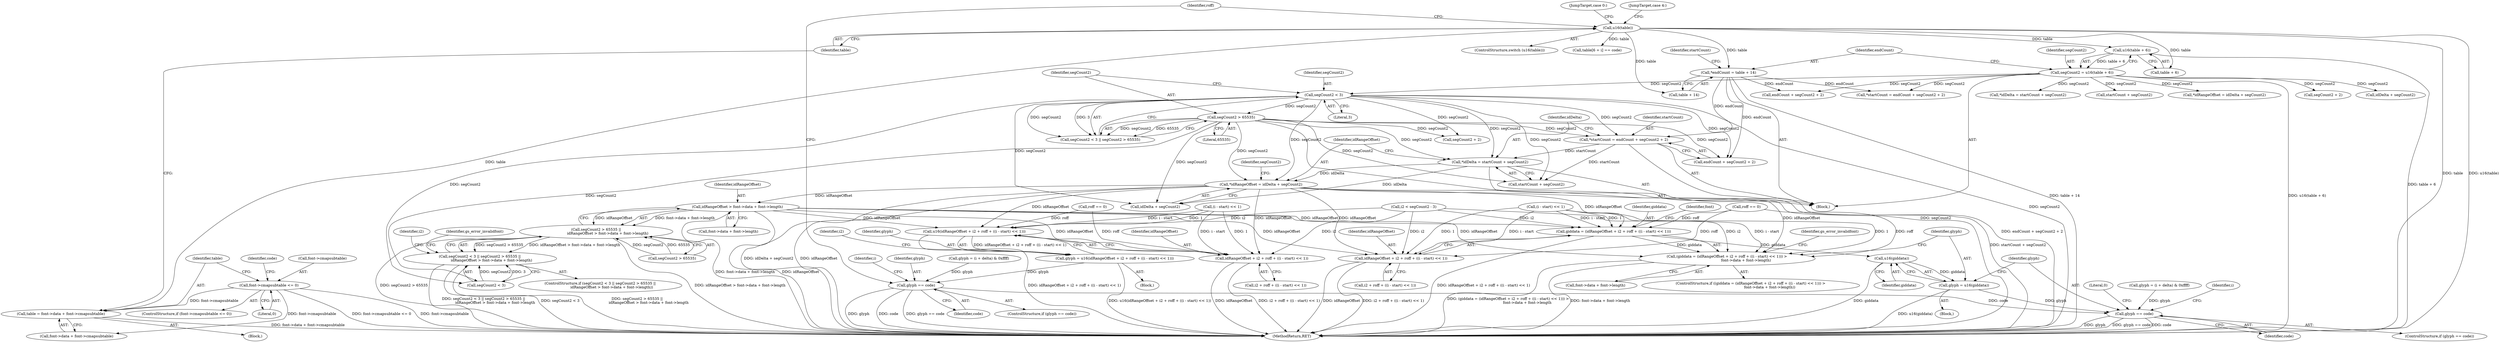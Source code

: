 digraph "0_ghostscript_961b10cdd71403072fb99401a45f3bef6ce53626@pointer" {
"1000591" [label="(Call,*idRangeOffset = idDelta + segCount2)"];
"1000585" [label="(Call,*idDelta = startCount + segCount2)"];
"1000577" [label="(Call,*startCount = endCount + segCount2 + 2)"];
"1000540" [label="(Call,*endCount = table + 14)"];
"1000482" [label="(Call,u16(table))"];
"1000472" [label="(Call,table = font->data + font->cmapsubtable)"];
"1000465" [label="(Call,font->cmapsubtable <= 0)"];
"1000568" [label="(Call,segCount2 < 3)"];
"1000533" [label="(Call,segCount2 = u16(table + 6))"];
"1000535" [label="(Call,u16(table + 6))"];
"1000571" [label="(Call,segCount2 > 65535)"];
"1000607" [label="(Call,idRangeOffset > font->data + font->length)"];
"1000603" [label="(Call,segCount2 > 65535 ||\n                    idRangeOffset > font->data + font->length)"];
"1000599" [label="(Call,segCount2 < 3 || segCount2 > 65535 ||\n                    idRangeOffset > font->data + font->length)"];
"1000646" [label="(Call,u16(idRangeOffset + i2 + roff + ((i - start) << 1)))"];
"1000644" [label="(Call,glyph = u16(idRangeOffset + i2 + roff + ((i - start) << 1)))"];
"1000659" [label="(Call,glyph == code)"];
"1000709" [label="(Call,glyph == code)"];
"1000647" [label="(Call,idRangeOffset + i2 + roff + ((i - start) << 1))"];
"1000680" [label="(Call,(giddata = (idRangeOffset + i2 + roff + ((i - start) << 1))) >\n                                 font->data + font->length)"];
"1000681" [label="(Call,giddata = (idRangeOffset + i2 + roff + ((i - start) << 1)))"];
"1000706" [label="(Call,u16(giddata))"];
"1000704" [label="(Call,glyph = u16(giddata))"];
"1000683" [label="(Call,idRangeOffset + i2 + roff + ((i - start) << 1))"];
"1000648" [label="(Identifier,idRangeOffset)"];
"1000587" [label="(Call,startCount + segCount2)"];
"1000577" [label="(Call,*startCount = endCount + segCount2 + 2)"];
"1000603" [label="(Call,segCount2 > 65535 ||\n                    idRangeOffset > font->data + font->length)"];
"1000707" [label="(Identifier,giddata)"];
"1000466" [label="(Call,font->cmapsubtable)"];
"1000704" [label="(Call,glyph = u16(giddata))"];
"1000670" [label="(Call,glyph = (i + delta) & 0xffff)"];
"1000542" [label="(Call,table + 14)"];
"1000696" [label="(Identifier,font)"];
"1000483" [label="(Identifier,table)"];
"1000585" [label="(Call,*idDelta = startCount + segCount2)"];
"1000473" [label="(Identifier,table)"];
"1000620" [label="(Identifier,i2)"];
"1000680" [label="(Call,(giddata = (idRangeOffset + i2 + roff + ((i - start) << 1))) >\n                                 font->data + font->length)"];
"1000631" [label="(Call,roff == 0)"];
"1000571" [label="(Call,segCount2 > 65535)"];
"1000567" [label="(Call,segCount2 < 3 || segCount2 > 65535)"];
"1000685" [label="(Call,i2 + roff + ((i - start) << 1))"];
"1000678" [label="(Block,)"];
"1000714" [label="(Identifier,i)"];
"1000531" [label="(Block,)"];
"1000481" [label="(ControlStructure,switch (u16(table)))"];
"1000689" [label="(Call,(i - start) << 1)"];
"1000706" [label="(Call,u16(giddata))"];
"1000482" [label="(Call,u16(table))"];
"1000462" [label="(Block,)"];
"1000604" [label="(Call,segCount2 > 65535)"];
"1000683" [label="(Call,idRangeOffset + i2 + roff + ((i - start) << 1))"];
"1000659" [label="(Call,glyph == code)"];
"1000622" [label="(Call,i2 < segCount2 - 3)"];
"1000556" [label="(Call,startCount + segCount2)"];
"1000617" [label="(Identifier,gs_error_invalidfont)"];
"1000536" [label="(Call,table + 6)"];
"1000570" [label="(Literal,3)"];
"1000548" [label="(Call,endCount + segCount2 + 2)"];
"1000646" [label="(Call,u16(idRangeOffset + i2 + roff + ((i - start) << 1)))"];
"1000586" [label="(Identifier,idDelta)"];
"1000534" [label="(Identifier,segCount2)"];
"1000471" [label="(Identifier,code)"];
"1000653" [label="(Call,(i - start) << 1)"];
"1000465" [label="(Call,font->cmapsubtable <= 0)"];
"1000560" [label="(Call,*idRangeOffset = idDelta + segCount2)"];
"1000705" [label="(Identifier,glyph)"];
"1000649" [label="(Call,i2 + roff + ((i - start) << 1))"];
"1000572" [label="(Identifier,segCount2)"];
"1000609" [label="(Call,font->data + font->length)"];
"1000533" [label="(Call,segCount2 = u16(table + 6))"];
"1000647" [label="(Call,idRangeOffset + i2 + roff + ((i - start) << 1))"];
"1000661" [label="(Identifier,code)"];
"1000735" [label="(Literal,0)"];
"1000684" [label="(Identifier,idRangeOffset)"];
"1000550" [label="(Call,segCount2 + 2)"];
"1000546" [label="(Call,*startCount = endCount + segCount2 + 2)"];
"1000679" [label="(ControlStructure,if ((giddata = (idRangeOffset + i2 + roff + ((i - start) << 1))) >\n                                 font->data + font->length))"];
"1000579" [label="(Call,endCount + segCount2 + 2)"];
"1000547" [label="(Identifier,startCount)"];
"1000682" [label="(Identifier,giddata)"];
"1000540" [label="(Call,*endCount = table + 14)"];
"1000681" [label="(Call,giddata = (idRangeOffset + i2 + roff + ((i - start) << 1)))"];
"1000541" [label="(Identifier,endCount)"];
"1000599" [label="(Call,segCount2 < 3 || segCount2 > 65535 ||\n                    idRangeOffset > font->data + font->length)"];
"1000469" [label="(Literal,0)"];
"1000562" [label="(Call,idDelta + segCount2)"];
"1000530" [label="(JumpTarget,case 4:)"];
"1000607" [label="(Call,idRangeOffset > font->data + font->length)"];
"1000664" [label="(Identifier,i)"];
"1000474" [label="(Call,font->data + font->cmapsubtable)"];
"1000554" [label="(Call,*idDelta = startCount + segCount2)"];
"1000519" [label="(Call,table[6 + i] == code)"];
"1000643" [label="(Block,)"];
"1000709" [label="(Call,glyph == code)"];
"1000694" [label="(Call,font->data + font->length)"];
"1000472" [label="(Call,table = font->data + font->cmapsubtable)"];
"1000645" [label="(Identifier,glyph)"];
"1000667" [label="(Identifier,roff)"];
"1000660" [label="(Identifier,glyph)"];
"1000600" [label="(Call,segCount2 < 3)"];
"1000573" [label="(Literal,65535)"];
"1000581" [label="(Call,segCount2 + 2)"];
"1000644" [label="(Call,glyph = u16(idRangeOffset + i2 + roff + ((i - start) << 1)))"];
"1000635" [label="(Call,glyph = (i + delta) & 0xffff)"];
"1000711" [label="(Identifier,code)"];
"1000591" [label="(Call,*idRangeOffset = idDelta + segCount2)"];
"1000598" [label="(ControlStructure,if (segCount2 < 3 || segCount2 > 65535 ||\n                    idRangeOffset > font->data + font->length))"];
"1000601" [label="(Identifier,segCount2)"];
"1000708" [label="(ControlStructure,if (glyph == code))"];
"1000666" [label="(Call,roff == 0)"];
"1000878" [label="(MethodReturn,RET)"];
"1000569" [label="(Identifier,segCount2)"];
"1000710" [label="(Identifier,glyph)"];
"1000568" [label="(Call,segCount2 < 3)"];
"1000608" [label="(Identifier,idRangeOffset)"];
"1000485" [label="(JumpTarget,case 0:)"];
"1000535" [label="(Call,u16(table + 6))"];
"1000592" [label="(Identifier,idRangeOffset)"];
"1000578" [label="(Identifier,startCount)"];
"1000628" [label="(Identifier,i2)"];
"1000464" [label="(ControlStructure,if (font->cmapsubtable <= 0))"];
"1000593" [label="(Call,idDelta + segCount2)"];
"1000703" [label="(Identifier,gs_error_invalidfont)"];
"1000658" [label="(ControlStructure,if (glyph == code))"];
"1000591" -> "1000531"  [label="AST: "];
"1000591" -> "1000593"  [label="CFG: "];
"1000592" -> "1000591"  [label="AST: "];
"1000593" -> "1000591"  [label="AST: "];
"1000601" -> "1000591"  [label="CFG: "];
"1000591" -> "1000878"  [label="DDG: idRangeOffset"];
"1000591" -> "1000878"  [label="DDG: idDelta + segCount2"];
"1000585" -> "1000591"  [label="DDG: idDelta"];
"1000568" -> "1000591"  [label="DDG: segCount2"];
"1000571" -> "1000591"  [label="DDG: segCount2"];
"1000591" -> "1000607"  [label="DDG: idRangeOffset"];
"1000591" -> "1000646"  [label="DDG: idRangeOffset"];
"1000591" -> "1000647"  [label="DDG: idRangeOffset"];
"1000591" -> "1000680"  [label="DDG: idRangeOffset"];
"1000591" -> "1000681"  [label="DDG: idRangeOffset"];
"1000591" -> "1000683"  [label="DDG: idRangeOffset"];
"1000585" -> "1000531"  [label="AST: "];
"1000585" -> "1000587"  [label="CFG: "];
"1000586" -> "1000585"  [label="AST: "];
"1000587" -> "1000585"  [label="AST: "];
"1000592" -> "1000585"  [label="CFG: "];
"1000585" -> "1000878"  [label="DDG: startCount + segCount2"];
"1000577" -> "1000585"  [label="DDG: startCount"];
"1000568" -> "1000585"  [label="DDG: segCount2"];
"1000571" -> "1000585"  [label="DDG: segCount2"];
"1000585" -> "1000593"  [label="DDG: idDelta"];
"1000577" -> "1000531"  [label="AST: "];
"1000577" -> "1000579"  [label="CFG: "];
"1000578" -> "1000577"  [label="AST: "];
"1000579" -> "1000577"  [label="AST: "];
"1000586" -> "1000577"  [label="CFG: "];
"1000577" -> "1000878"  [label="DDG: endCount + segCount2 + 2"];
"1000540" -> "1000577"  [label="DDG: endCount"];
"1000568" -> "1000577"  [label="DDG: segCount2"];
"1000571" -> "1000577"  [label="DDG: segCount2"];
"1000577" -> "1000587"  [label="DDG: startCount"];
"1000540" -> "1000531"  [label="AST: "];
"1000540" -> "1000542"  [label="CFG: "];
"1000541" -> "1000540"  [label="AST: "];
"1000542" -> "1000540"  [label="AST: "];
"1000547" -> "1000540"  [label="CFG: "];
"1000540" -> "1000878"  [label="DDG: table + 14"];
"1000482" -> "1000540"  [label="DDG: table"];
"1000540" -> "1000546"  [label="DDG: endCount"];
"1000540" -> "1000548"  [label="DDG: endCount"];
"1000540" -> "1000579"  [label="DDG: endCount"];
"1000482" -> "1000481"  [label="AST: "];
"1000482" -> "1000483"  [label="CFG: "];
"1000483" -> "1000482"  [label="AST: "];
"1000485" -> "1000482"  [label="CFG: "];
"1000530" -> "1000482"  [label="CFG: "];
"1000667" -> "1000482"  [label="CFG: "];
"1000482" -> "1000878"  [label="DDG: table"];
"1000482" -> "1000878"  [label="DDG: u16(table)"];
"1000472" -> "1000482"  [label="DDG: table"];
"1000482" -> "1000519"  [label="DDG: table"];
"1000482" -> "1000535"  [label="DDG: table"];
"1000482" -> "1000536"  [label="DDG: table"];
"1000482" -> "1000542"  [label="DDG: table"];
"1000472" -> "1000462"  [label="AST: "];
"1000472" -> "1000474"  [label="CFG: "];
"1000473" -> "1000472"  [label="AST: "];
"1000474" -> "1000472"  [label="AST: "];
"1000483" -> "1000472"  [label="CFG: "];
"1000472" -> "1000878"  [label="DDG: font->data + font->cmapsubtable"];
"1000465" -> "1000472"  [label="DDG: font->cmapsubtable"];
"1000465" -> "1000464"  [label="AST: "];
"1000465" -> "1000469"  [label="CFG: "];
"1000466" -> "1000465"  [label="AST: "];
"1000469" -> "1000465"  [label="AST: "];
"1000471" -> "1000465"  [label="CFG: "];
"1000473" -> "1000465"  [label="CFG: "];
"1000465" -> "1000878"  [label="DDG: font->cmapsubtable <= 0"];
"1000465" -> "1000878"  [label="DDG: font->cmapsubtable"];
"1000465" -> "1000474"  [label="DDG: font->cmapsubtable"];
"1000568" -> "1000567"  [label="AST: "];
"1000568" -> "1000570"  [label="CFG: "];
"1000569" -> "1000568"  [label="AST: "];
"1000570" -> "1000568"  [label="AST: "];
"1000572" -> "1000568"  [label="CFG: "];
"1000567" -> "1000568"  [label="CFG: "];
"1000568" -> "1000878"  [label="DDG: segCount2"];
"1000568" -> "1000567"  [label="DDG: segCount2"];
"1000568" -> "1000567"  [label="DDG: 3"];
"1000533" -> "1000568"  [label="DDG: segCount2"];
"1000568" -> "1000571"  [label="DDG: segCount2"];
"1000568" -> "1000579"  [label="DDG: segCount2"];
"1000568" -> "1000581"  [label="DDG: segCount2"];
"1000568" -> "1000587"  [label="DDG: segCount2"];
"1000568" -> "1000593"  [label="DDG: segCount2"];
"1000568" -> "1000600"  [label="DDG: segCount2"];
"1000533" -> "1000531"  [label="AST: "];
"1000533" -> "1000535"  [label="CFG: "];
"1000534" -> "1000533"  [label="AST: "];
"1000535" -> "1000533"  [label="AST: "];
"1000541" -> "1000533"  [label="CFG: "];
"1000533" -> "1000878"  [label="DDG: u16(table + 6)"];
"1000535" -> "1000533"  [label="DDG: table + 6"];
"1000533" -> "1000546"  [label="DDG: segCount2"];
"1000533" -> "1000548"  [label="DDG: segCount2"];
"1000533" -> "1000550"  [label="DDG: segCount2"];
"1000533" -> "1000554"  [label="DDG: segCount2"];
"1000533" -> "1000556"  [label="DDG: segCount2"];
"1000533" -> "1000560"  [label="DDG: segCount2"];
"1000533" -> "1000562"  [label="DDG: segCount2"];
"1000535" -> "1000536"  [label="CFG: "];
"1000536" -> "1000535"  [label="AST: "];
"1000535" -> "1000878"  [label="DDG: table + 6"];
"1000571" -> "1000567"  [label="AST: "];
"1000571" -> "1000573"  [label="CFG: "];
"1000572" -> "1000571"  [label="AST: "];
"1000573" -> "1000571"  [label="AST: "];
"1000567" -> "1000571"  [label="CFG: "];
"1000571" -> "1000878"  [label="DDG: segCount2"];
"1000571" -> "1000567"  [label="DDG: segCount2"];
"1000571" -> "1000567"  [label="DDG: 65535"];
"1000571" -> "1000579"  [label="DDG: segCount2"];
"1000571" -> "1000581"  [label="DDG: segCount2"];
"1000571" -> "1000587"  [label="DDG: segCount2"];
"1000571" -> "1000593"  [label="DDG: segCount2"];
"1000571" -> "1000600"  [label="DDG: segCount2"];
"1000607" -> "1000603"  [label="AST: "];
"1000607" -> "1000609"  [label="CFG: "];
"1000608" -> "1000607"  [label="AST: "];
"1000609" -> "1000607"  [label="AST: "];
"1000603" -> "1000607"  [label="CFG: "];
"1000607" -> "1000878"  [label="DDG: idRangeOffset"];
"1000607" -> "1000878"  [label="DDG: font->data + font->length"];
"1000607" -> "1000603"  [label="DDG: idRangeOffset"];
"1000607" -> "1000603"  [label="DDG: font->data + font->length"];
"1000607" -> "1000646"  [label="DDG: idRangeOffset"];
"1000607" -> "1000647"  [label="DDG: idRangeOffset"];
"1000607" -> "1000680"  [label="DDG: idRangeOffset"];
"1000607" -> "1000681"  [label="DDG: idRangeOffset"];
"1000607" -> "1000683"  [label="DDG: idRangeOffset"];
"1000603" -> "1000599"  [label="AST: "];
"1000603" -> "1000604"  [label="CFG: "];
"1000604" -> "1000603"  [label="AST: "];
"1000599" -> "1000603"  [label="CFG: "];
"1000603" -> "1000878"  [label="DDG: idRangeOffset > font->data + font->length"];
"1000603" -> "1000878"  [label="DDG: segCount2 > 65535"];
"1000603" -> "1000599"  [label="DDG: segCount2 > 65535"];
"1000603" -> "1000599"  [label="DDG: idRangeOffset > font->data + font->length"];
"1000604" -> "1000603"  [label="DDG: segCount2"];
"1000604" -> "1000603"  [label="DDG: 65535"];
"1000599" -> "1000598"  [label="AST: "];
"1000599" -> "1000600"  [label="CFG: "];
"1000600" -> "1000599"  [label="AST: "];
"1000617" -> "1000599"  [label="CFG: "];
"1000620" -> "1000599"  [label="CFG: "];
"1000599" -> "1000878"  [label="DDG: segCount2 < 3 || segCount2 > 65535 ||\n                    idRangeOffset > font->data + font->length"];
"1000599" -> "1000878"  [label="DDG: segCount2 < 3"];
"1000599" -> "1000878"  [label="DDG: segCount2 > 65535 ||\n                    idRangeOffset > font->data + font->length"];
"1000600" -> "1000599"  [label="DDG: segCount2"];
"1000600" -> "1000599"  [label="DDG: 3"];
"1000646" -> "1000644"  [label="AST: "];
"1000646" -> "1000647"  [label="CFG: "];
"1000647" -> "1000646"  [label="AST: "];
"1000644" -> "1000646"  [label="CFG: "];
"1000646" -> "1000878"  [label="DDG: idRangeOffset + i2 + roff + ((i - start) << 1)"];
"1000646" -> "1000644"  [label="DDG: idRangeOffset + i2 + roff + ((i - start) << 1)"];
"1000622" -> "1000646"  [label="DDG: i2"];
"1000631" -> "1000646"  [label="DDG: roff"];
"1000653" -> "1000646"  [label="DDG: i - start"];
"1000653" -> "1000646"  [label="DDG: 1"];
"1000644" -> "1000643"  [label="AST: "];
"1000645" -> "1000644"  [label="AST: "];
"1000628" -> "1000644"  [label="CFG: "];
"1000644" -> "1000878"  [label="DDG: u16(idRangeOffset + i2 + roff + ((i - start) << 1))"];
"1000644" -> "1000659"  [label="DDG: glyph"];
"1000659" -> "1000658"  [label="AST: "];
"1000659" -> "1000661"  [label="CFG: "];
"1000660" -> "1000659"  [label="AST: "];
"1000661" -> "1000659"  [label="AST: "];
"1000664" -> "1000659"  [label="CFG: "];
"1000667" -> "1000659"  [label="CFG: "];
"1000659" -> "1000878"  [label="DDG: glyph"];
"1000659" -> "1000878"  [label="DDG: code"];
"1000659" -> "1000878"  [label="DDG: glyph == code"];
"1000635" -> "1000659"  [label="DDG: glyph"];
"1000659" -> "1000709"  [label="DDG: code"];
"1000709" -> "1000708"  [label="AST: "];
"1000709" -> "1000711"  [label="CFG: "];
"1000710" -> "1000709"  [label="AST: "];
"1000711" -> "1000709"  [label="AST: "];
"1000714" -> "1000709"  [label="CFG: "];
"1000735" -> "1000709"  [label="CFG: "];
"1000709" -> "1000878"  [label="DDG: glyph == code"];
"1000709" -> "1000878"  [label="DDG: code"];
"1000709" -> "1000878"  [label="DDG: glyph"];
"1000704" -> "1000709"  [label="DDG: glyph"];
"1000670" -> "1000709"  [label="DDG: glyph"];
"1000647" -> "1000649"  [label="CFG: "];
"1000648" -> "1000647"  [label="AST: "];
"1000649" -> "1000647"  [label="AST: "];
"1000647" -> "1000878"  [label="DDG: idRangeOffset"];
"1000647" -> "1000878"  [label="DDG: i2 + roff + ((i - start) << 1)"];
"1000622" -> "1000647"  [label="DDG: i2"];
"1000631" -> "1000647"  [label="DDG: roff"];
"1000653" -> "1000647"  [label="DDG: i - start"];
"1000653" -> "1000647"  [label="DDG: 1"];
"1000680" -> "1000679"  [label="AST: "];
"1000680" -> "1000694"  [label="CFG: "];
"1000681" -> "1000680"  [label="AST: "];
"1000694" -> "1000680"  [label="AST: "];
"1000703" -> "1000680"  [label="CFG: "];
"1000705" -> "1000680"  [label="CFG: "];
"1000680" -> "1000878"  [label="DDG: (giddata = (idRangeOffset + i2 + roff + ((i - start) << 1))) >\n                                 font->data + font->length"];
"1000680" -> "1000878"  [label="DDG: font->data + font->length"];
"1000681" -> "1000680"  [label="DDG: giddata"];
"1000622" -> "1000680"  [label="DDG: i2"];
"1000666" -> "1000680"  [label="DDG: roff"];
"1000689" -> "1000680"  [label="DDG: i - start"];
"1000689" -> "1000680"  [label="DDG: 1"];
"1000681" -> "1000683"  [label="CFG: "];
"1000682" -> "1000681"  [label="AST: "];
"1000683" -> "1000681"  [label="AST: "];
"1000696" -> "1000681"  [label="CFG: "];
"1000681" -> "1000878"  [label="DDG: idRangeOffset + i2 + roff + ((i - start) << 1)"];
"1000622" -> "1000681"  [label="DDG: i2"];
"1000666" -> "1000681"  [label="DDG: roff"];
"1000689" -> "1000681"  [label="DDG: i - start"];
"1000689" -> "1000681"  [label="DDG: 1"];
"1000681" -> "1000706"  [label="DDG: giddata"];
"1000706" -> "1000704"  [label="AST: "];
"1000706" -> "1000707"  [label="CFG: "];
"1000707" -> "1000706"  [label="AST: "];
"1000704" -> "1000706"  [label="CFG: "];
"1000706" -> "1000878"  [label="DDG: giddata"];
"1000706" -> "1000704"  [label="DDG: giddata"];
"1000704" -> "1000678"  [label="AST: "];
"1000705" -> "1000704"  [label="AST: "];
"1000710" -> "1000704"  [label="CFG: "];
"1000704" -> "1000878"  [label="DDG: u16(giddata)"];
"1000683" -> "1000685"  [label="CFG: "];
"1000684" -> "1000683"  [label="AST: "];
"1000685" -> "1000683"  [label="AST: "];
"1000683" -> "1000878"  [label="DDG: idRangeOffset"];
"1000683" -> "1000878"  [label="DDG: i2 + roff + ((i - start) << 1)"];
"1000622" -> "1000683"  [label="DDG: i2"];
"1000666" -> "1000683"  [label="DDG: roff"];
"1000689" -> "1000683"  [label="DDG: i - start"];
"1000689" -> "1000683"  [label="DDG: 1"];
}
